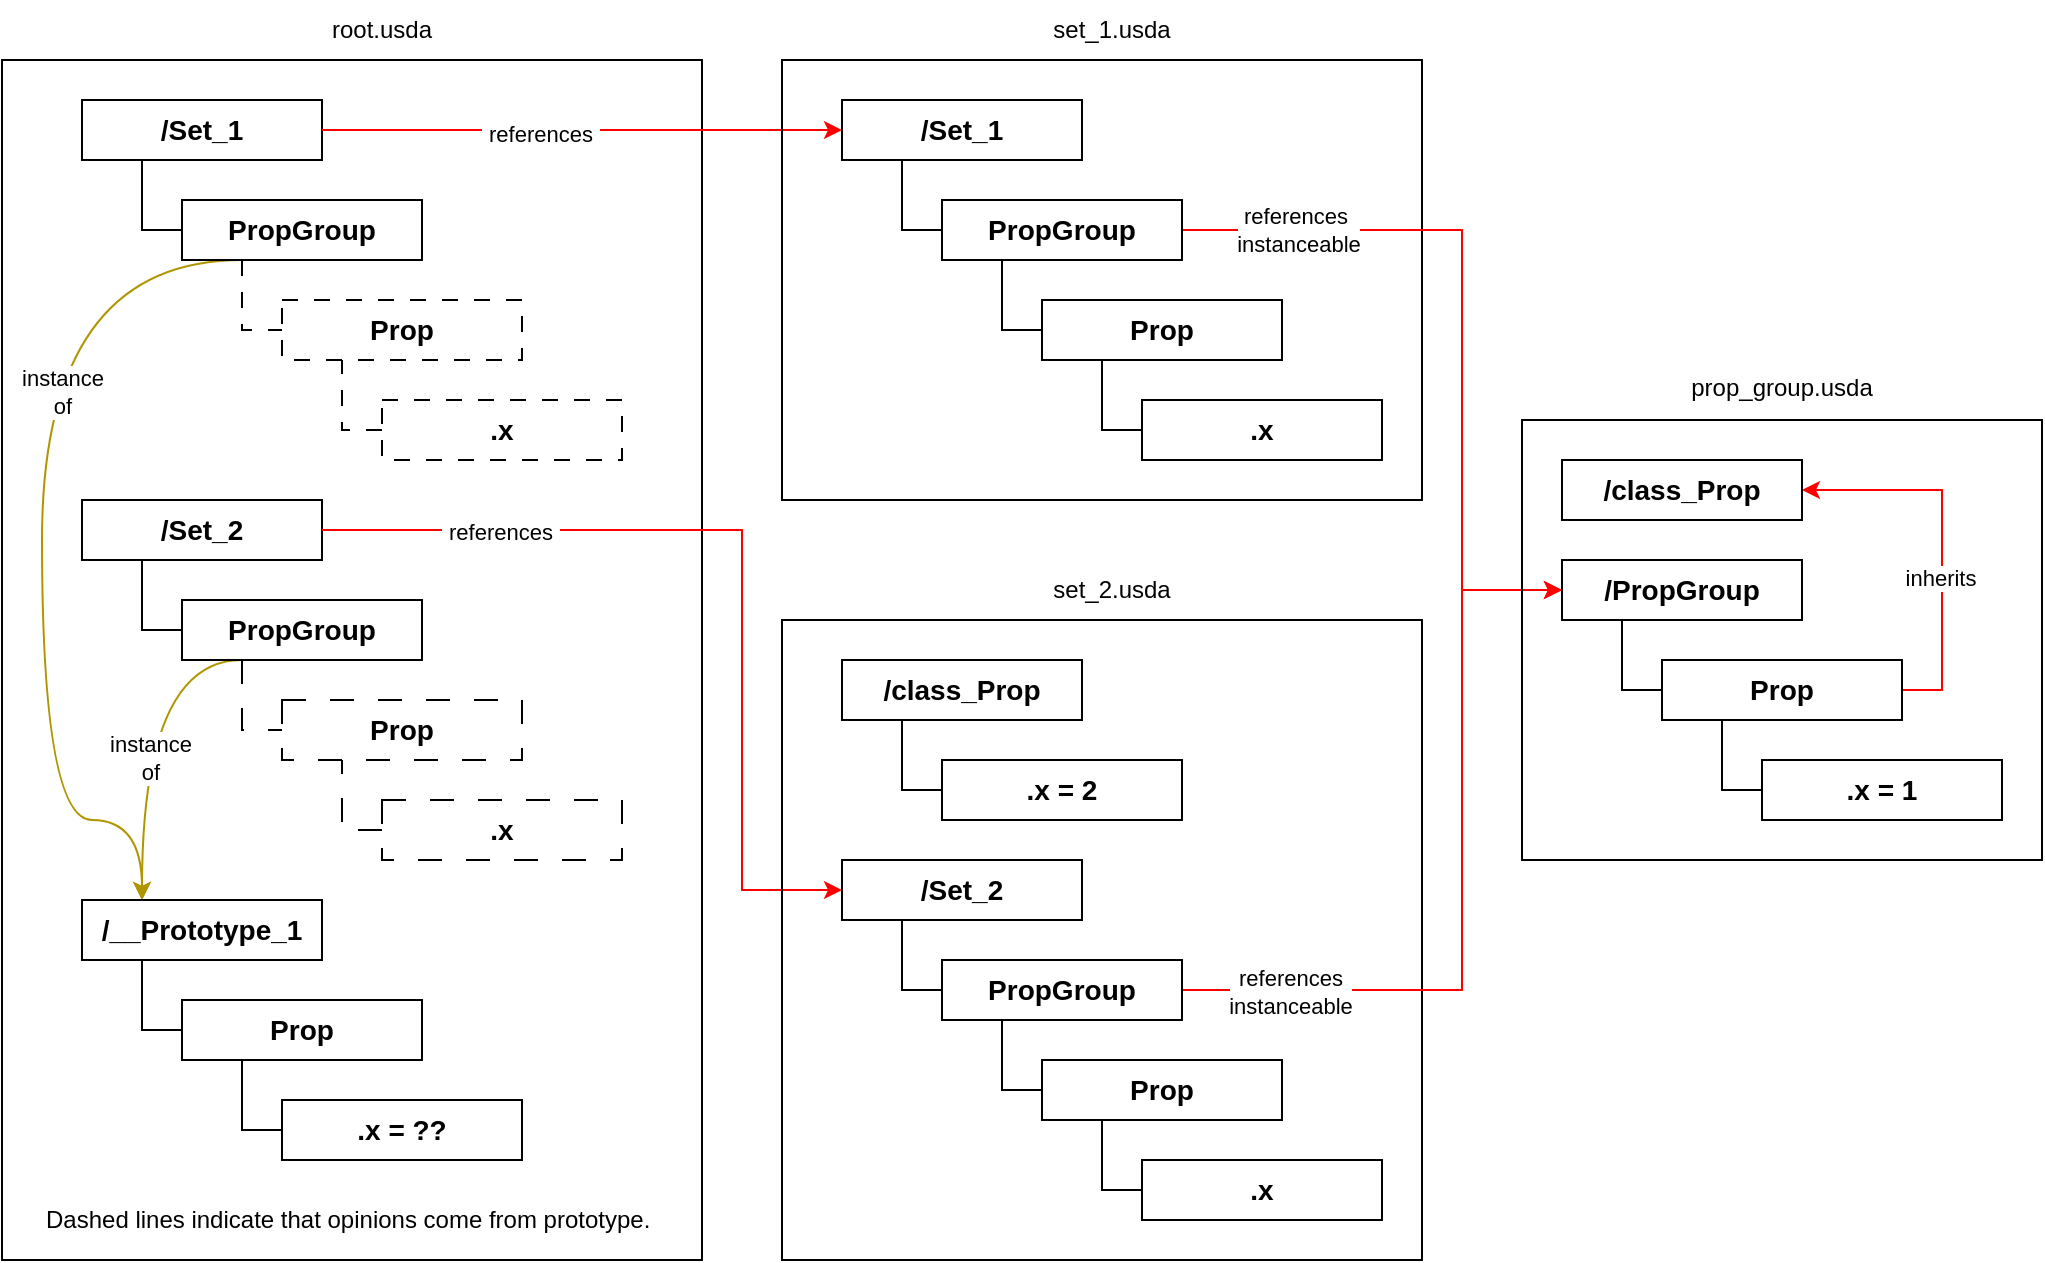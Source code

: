 <mxfile version="28.0.7">
  <diagram name="Page-1" id="9GyxsH42c4VcyAcpglJP">
    <mxGraphModel dx="2066" dy="1134" grid="1" gridSize="10" guides="1" tooltips="1" connect="1" arrows="1" fold="1" page="1" pageScale="1" pageWidth="1100" pageHeight="850" math="0" shadow="0">
      <root>
        <mxCell id="0" />
        <mxCell id="1" parent="0" />
        <mxCell id="OcEBmbgKSJ9BpO2-ke-Y-10" value="" style="rounded=0;whiteSpace=wrap;html=1;fillColor=none;" parent="1" vertex="1">
          <mxGeometry x="20" y="70" width="350" height="600" as="geometry" />
        </mxCell>
        <mxCell id="OcEBmbgKSJ9BpO2-ke-Y-67" style="edgeStyle=orthogonalEdgeStyle;rounded=0;orthogonalLoop=1;jettySize=auto;html=1;exitX=0.25;exitY=1;exitDx=0;exitDy=0;entryX=0;entryY=0.5;entryDx=0;entryDy=0;endArrow=none;endFill=0;" parent="1" source="OcEBmbgKSJ9BpO2-ke-Y-1" target="OcEBmbgKSJ9BpO2-ke-Y-60" edge="1">
          <mxGeometry relative="1" as="geometry" />
        </mxCell>
        <mxCell id="OcEBmbgKSJ9BpO2-ke-Y-1" value="/Set_1" style="rounded=0;whiteSpace=wrap;html=1;fontSize=14;fontStyle=1" parent="1" vertex="1">
          <mxGeometry x="60" y="90" width="120" height="30" as="geometry" />
        </mxCell>
        <mxCell id="OcEBmbgKSJ9BpO2-ke-Y-2" value="" style="endArrow=classic;html=1;rounded=0;exitX=1;exitY=0.5;exitDx=0;exitDy=0;entryX=0;entryY=0.5;entryDx=0;entryDy=0;fillColor=#e51400;strokeColor=#FF0000;" parent="1" source="OcEBmbgKSJ9BpO2-ke-Y-1" target="OcEBmbgKSJ9BpO2-ke-Y-3" edge="1">
          <mxGeometry width="50" height="50" relative="1" as="geometry">
            <mxPoint x="400" y="440" as="sourcePoint" />
            <mxPoint x="270" y="105" as="targetPoint" />
          </mxGeometry>
        </mxCell>
        <mxCell id="OcEBmbgKSJ9BpO2-ke-Y-7" value="&amp;nbsp;references&amp;nbsp;" style="edgeLabel;html=1;align=center;verticalAlign=middle;resizable=0;points=[];" parent="OcEBmbgKSJ9BpO2-ke-Y-2" vertex="1" connectable="0">
          <mxGeometry x="-0.16" y="-2" relative="1" as="geometry">
            <mxPoint as="offset" />
          </mxGeometry>
        </mxCell>
        <mxCell id="D4v3EQQo1xWutkL7d_vN-23" style="edgeStyle=orthogonalEdgeStyle;rounded=0;orthogonalLoop=1;jettySize=auto;html=1;exitX=0.25;exitY=1;exitDx=0;exitDy=0;entryX=0.25;entryY=0;entryDx=0;entryDy=0;curved=1;fillColor=#e3c800;strokeColor=#B09500;" parent="1" source="OcEBmbgKSJ9BpO2-ke-Y-60" target="D4v3EQQo1xWutkL7d_vN-10" edge="1">
          <mxGeometry relative="1" as="geometry">
            <Array as="points">
              <mxPoint x="40" y="170" />
              <mxPoint x="40" y="450" />
              <mxPoint x="90" y="450" />
            </Array>
          </mxGeometry>
        </mxCell>
        <mxCell id="D4v3EQQo1xWutkL7d_vN-25" value="instance&lt;br&gt;of" style="edgeLabel;html=1;align=center;verticalAlign=middle;resizable=0;points=[];" parent="D4v3EQQo1xWutkL7d_vN-23" vertex="1" connectable="0">
          <mxGeometry x="-0.294" y="10" relative="1" as="geometry">
            <mxPoint as="offset" />
          </mxGeometry>
        </mxCell>
        <mxCell id="OcEBmbgKSJ9BpO2-ke-Y-60" value="PropGroup" style="rounded=0;whiteSpace=wrap;html=1;fontSize=14;fontStyle=1" parent="1" vertex="1">
          <mxGeometry x="110" y="140" width="120" height="30" as="geometry" />
        </mxCell>
        <mxCell id="OcEBmbgKSJ9BpO2-ke-Y-61" value="Prop" style="rounded=0;whiteSpace=wrap;html=1;fontSize=14;fontStyle=1;dashed=1;dashPattern=8 8;" parent="1" vertex="1">
          <mxGeometry x="160" y="190" width="120" height="30" as="geometry" />
        </mxCell>
        <mxCell id="OcEBmbgKSJ9BpO2-ke-Y-62" value="" style="endArrow=none;html=1;rounded=0;exitX=0.25;exitY=1;exitDx=0;exitDy=0;entryX=0;entryY=0.5;entryDx=0;entryDy=0;edgeStyle=orthogonalEdgeStyle;endFill=0;dashed=1;dashPattern=8 8;" parent="1" source="OcEBmbgKSJ9BpO2-ke-Y-60" target="OcEBmbgKSJ9BpO2-ke-Y-61" edge="1">
          <mxGeometry width="50" height="50" relative="1" as="geometry">
            <mxPoint x="270" y="490" as="sourcePoint" />
            <mxPoint x="320" y="440" as="targetPoint" />
          </mxGeometry>
        </mxCell>
        <mxCell id="OcEBmbgKSJ9BpO2-ke-Y-63" value=".x" style="rounded=0;whiteSpace=wrap;html=1;fontSize=14;fontStyle=1;dashed=1;dashPattern=8 8;" parent="1" vertex="1">
          <mxGeometry x="210" y="240" width="120" height="30" as="geometry" />
        </mxCell>
        <mxCell id="OcEBmbgKSJ9BpO2-ke-Y-64" value="" style="endArrow=none;html=1;rounded=0;entryX=0.25;entryY=1;entryDx=0;entryDy=0;exitX=0;exitY=0.5;exitDx=0;exitDy=0;edgeStyle=orthogonalEdgeStyle;dashed=1;dashPattern=8 8;" parent="1" source="OcEBmbgKSJ9BpO2-ke-Y-63" target="OcEBmbgKSJ9BpO2-ke-Y-61" edge="1">
          <mxGeometry width="50" height="50" relative="1" as="geometry">
            <mxPoint x="-80" y="410" as="sourcePoint" />
            <mxPoint x="-30" y="360" as="targetPoint" />
          </mxGeometry>
        </mxCell>
        <mxCell id="OcEBmbgKSJ9BpO2-ke-Y-8" value="" style="rounded=0;whiteSpace=wrap;html=1;fillColor=none;" parent="1" vertex="1">
          <mxGeometry x="410" y="70" width="320" height="220" as="geometry" />
        </mxCell>
        <mxCell id="OcEBmbgKSJ9BpO2-ke-Y-3" value="/Set_1" style="rounded=0;whiteSpace=wrap;html=1;fontSize=14;fontStyle=1" parent="1" vertex="1">
          <mxGeometry x="440" y="90" width="120" height="30" as="geometry" />
        </mxCell>
        <mxCell id="OcEBmbgKSJ9BpO2-ke-Y-42" style="edgeStyle=orthogonalEdgeStyle;rounded=0;orthogonalLoop=1;jettySize=auto;html=1;exitX=1;exitY=0.5;exitDx=0;exitDy=0;entryX=0;entryY=0.5;entryDx=0;entryDy=0;fillColor=#e51400;strokeColor=#FF0000;" parent="1" source="OcEBmbgKSJ9BpO2-ke-Y-5" target="OcEBmbgKSJ9BpO2-ke-Y-21" edge="1">
          <mxGeometry relative="1" as="geometry">
            <Array as="points">
              <mxPoint x="750" y="155" />
              <mxPoint x="750" y="335" />
            </Array>
          </mxGeometry>
        </mxCell>
        <mxCell id="D4v3EQQo1xWutkL7d_vN-4" value="references&amp;nbsp;&lt;br&gt;instanceable" style="edgeLabel;html=1;align=center;verticalAlign=middle;resizable=0;points=[];" parent="OcEBmbgKSJ9BpO2-ke-Y-42" vertex="1" connectable="0">
          <mxGeometry x="-0.695" relative="1" as="geometry">
            <mxPoint x="1" as="offset" />
          </mxGeometry>
        </mxCell>
        <mxCell id="OcEBmbgKSJ9BpO2-ke-Y-73" style="edgeStyle=orthogonalEdgeStyle;rounded=0;orthogonalLoop=1;jettySize=auto;html=1;exitX=0.25;exitY=1;exitDx=0;exitDy=0;entryX=0;entryY=0.5;entryDx=0;entryDy=0;endArrow=none;endFill=0;" parent="1" source="OcEBmbgKSJ9BpO2-ke-Y-5" target="OcEBmbgKSJ9BpO2-ke-Y-69" edge="1">
          <mxGeometry relative="1" as="geometry" />
        </mxCell>
        <mxCell id="OcEBmbgKSJ9BpO2-ke-Y-5" value="PropGroup" style="rounded=0;whiteSpace=wrap;html=1;fontSize=14;fontStyle=1" parent="1" vertex="1">
          <mxGeometry x="490" y="140" width="120" height="30" as="geometry" />
        </mxCell>
        <mxCell id="OcEBmbgKSJ9BpO2-ke-Y-6" value="" style="endArrow=none;html=1;rounded=0;exitX=0.25;exitY=1;exitDx=0;exitDy=0;entryX=0;entryY=0.5;entryDx=0;entryDy=0;edgeStyle=orthogonalEdgeStyle;endFill=0;" parent="1" source="OcEBmbgKSJ9BpO2-ke-Y-3" target="OcEBmbgKSJ9BpO2-ke-Y-5" edge="1">
          <mxGeometry width="50" height="50" relative="1" as="geometry">
            <mxPoint x="600" y="440" as="sourcePoint" />
            <mxPoint x="650" y="390" as="targetPoint" />
          </mxGeometry>
        </mxCell>
        <mxCell id="OcEBmbgKSJ9BpO2-ke-Y-9" value="set_1.usda" style="text;strokeColor=none;align=center;fillColor=none;html=1;verticalAlign=middle;whiteSpace=wrap;rounded=0;" parent="1" vertex="1">
          <mxGeometry x="545" y="40" width="60" height="30" as="geometry" />
        </mxCell>
        <mxCell id="OcEBmbgKSJ9BpO2-ke-Y-79" style="edgeStyle=orthogonalEdgeStyle;rounded=0;orthogonalLoop=1;jettySize=auto;html=1;exitX=0.25;exitY=1;exitDx=0;exitDy=0;entryX=0;entryY=0.5;entryDx=0;entryDy=0;endArrow=none;endFill=0;" parent="1" source="OcEBmbgKSJ9BpO2-ke-Y-11" target="OcEBmbgKSJ9BpO2-ke-Y-74" edge="1">
          <mxGeometry relative="1" as="geometry" />
        </mxCell>
        <mxCell id="OcEBmbgKSJ9BpO2-ke-Y-11" value="/Set_2" style="rounded=0;whiteSpace=wrap;html=1;fontSize=14;fontStyle=1" parent="1" vertex="1">
          <mxGeometry x="60" y="290" width="120" height="30" as="geometry" />
        </mxCell>
        <mxCell id="OcEBmbgKSJ9BpO2-ke-Y-12" value="" style="endArrow=classic;html=1;rounded=0;exitX=1;exitY=0.5;exitDx=0;exitDy=0;entryX=0;entryY=0.5;entryDx=0;entryDy=0;edgeStyle=orthogonalEdgeStyle;fillColor=#e51400;strokeColor=#FF0000;" parent="1" source="OcEBmbgKSJ9BpO2-ke-Y-11" target="OcEBmbgKSJ9BpO2-ke-Y-14" edge="1">
          <mxGeometry width="50" height="50" relative="1" as="geometry">
            <mxPoint x="270" y="394.5" as="sourcePoint" />
            <mxPoint x="220" y="395" as="targetPoint" />
            <Array as="points">
              <mxPoint x="390" y="305" />
              <mxPoint x="390" y="485" />
            </Array>
          </mxGeometry>
        </mxCell>
        <mxCell id="ptCTsdivQq4vKFDn88M1-2" value="&amp;nbsp;references&amp;nbsp;" style="edgeLabel;html=1;align=center;verticalAlign=middle;resizable=0;points=[];" parent="OcEBmbgKSJ9BpO2-ke-Y-12" vertex="1" connectable="0">
          <mxGeometry x="-0.596" y="-1" relative="1" as="geometry">
            <mxPoint as="offset" />
          </mxGeometry>
        </mxCell>
        <mxCell id="OcEBmbgKSJ9BpO2-ke-Y-18" value="" style="rounded=0;whiteSpace=wrap;html=1;fillColor=none;" parent="1" vertex="1">
          <mxGeometry x="410" y="350" width="320" height="320" as="geometry" />
        </mxCell>
        <mxCell id="OcEBmbgKSJ9BpO2-ke-Y-19" value="set_2.usda" style="text;strokeColor=none;align=center;fillColor=none;html=1;verticalAlign=middle;whiteSpace=wrap;rounded=0;" parent="1" vertex="1">
          <mxGeometry x="545" y="320" width="60" height="30" as="geometry" />
        </mxCell>
        <mxCell id="OcEBmbgKSJ9BpO2-ke-Y-14" value="/Set_2" style="rounded=0;whiteSpace=wrap;html=1;fontSize=14;fontStyle=1" parent="1" vertex="1">
          <mxGeometry x="440" y="470" width="120" height="30" as="geometry" />
        </mxCell>
        <mxCell id="OcEBmbgKSJ9BpO2-ke-Y-87" style="edgeStyle=orthogonalEdgeStyle;rounded=0;orthogonalLoop=1;jettySize=auto;html=1;exitX=0.25;exitY=1;exitDx=0;exitDy=0;entryX=0;entryY=0.5;entryDx=0;entryDy=0;endArrow=none;endFill=0;" parent="1" source="OcEBmbgKSJ9BpO2-ke-Y-15" target="OcEBmbgKSJ9BpO2-ke-Y-84" edge="1">
          <mxGeometry relative="1" as="geometry" />
        </mxCell>
        <mxCell id="D4v3EQQo1xWutkL7d_vN-2" style="edgeStyle=orthogonalEdgeStyle;rounded=0;orthogonalLoop=1;jettySize=auto;html=1;exitX=1;exitY=0.5;exitDx=0;exitDy=0;entryX=0;entryY=0.5;entryDx=0;entryDy=0;strokeColor=#FF0000;" parent="1" source="OcEBmbgKSJ9BpO2-ke-Y-15" target="OcEBmbgKSJ9BpO2-ke-Y-21" edge="1">
          <mxGeometry relative="1" as="geometry">
            <Array as="points">
              <mxPoint x="750" y="535" />
              <mxPoint x="750" y="335" />
            </Array>
          </mxGeometry>
        </mxCell>
        <mxCell id="D4v3EQQo1xWutkL7d_vN-5" value="&amp;nbsp;references&amp;nbsp;&lt;br&gt;instanceable" style="edgeLabel;html=1;align=center;verticalAlign=middle;resizable=0;points=[];" parent="D4v3EQQo1xWutkL7d_vN-2" vertex="1" connectable="0">
          <mxGeometry x="-0.726" y="-1" relative="1" as="geometry">
            <mxPoint as="offset" />
          </mxGeometry>
        </mxCell>
        <mxCell id="OcEBmbgKSJ9BpO2-ke-Y-15" value="PropGroup" style="rounded=0;whiteSpace=wrap;html=1;fontSize=14;fontStyle=1" parent="1" vertex="1">
          <mxGeometry x="490" y="520" width="120" height="30" as="geometry" />
        </mxCell>
        <mxCell id="OcEBmbgKSJ9BpO2-ke-Y-16" value="" style="endArrow=none;html=1;rounded=0;exitX=0.25;exitY=1;exitDx=0;exitDy=0;entryX=0;entryY=0.5;entryDx=0;entryDy=0;edgeStyle=orthogonalEdgeStyle;endFill=0;" parent="1" source="OcEBmbgKSJ9BpO2-ke-Y-14" target="OcEBmbgKSJ9BpO2-ke-Y-15" edge="1">
          <mxGeometry width="50" height="50" relative="1" as="geometry">
            <mxPoint x="590" y="730" as="sourcePoint" />
            <mxPoint x="640" y="680" as="targetPoint" />
          </mxGeometry>
        </mxCell>
        <mxCell id="OcEBmbgKSJ9BpO2-ke-Y-54" style="edgeStyle=orthogonalEdgeStyle;rounded=0;orthogonalLoop=1;jettySize=auto;html=1;exitX=0.25;exitY=1;exitDx=0;exitDy=0;entryX=0;entryY=0.5;entryDx=0;entryDy=0;endArrow=none;endFill=0;" parent="1" source="OcEBmbgKSJ9BpO2-ke-Y-50" target="OcEBmbgKSJ9BpO2-ke-Y-51" edge="1">
          <mxGeometry relative="1" as="geometry" />
        </mxCell>
        <mxCell id="OcEBmbgKSJ9BpO2-ke-Y-50" value="/class_Prop" style="rounded=0;whiteSpace=wrap;html=1;fontSize=14;fontStyle=1" parent="1" vertex="1">
          <mxGeometry x="440" y="370" width="120" height="30" as="geometry" />
        </mxCell>
        <mxCell id="OcEBmbgKSJ9BpO2-ke-Y-51" value=".x = 2" style="rounded=0;whiteSpace=wrap;html=1;fontSize=14;fontStyle=1" parent="1" vertex="1">
          <mxGeometry x="490" y="420" width="120" height="30" as="geometry" />
        </mxCell>
        <mxCell id="OcEBmbgKSJ9BpO2-ke-Y-69" value="Prop" style="rounded=0;whiteSpace=wrap;html=1;fontSize=14;fontStyle=1" parent="1" vertex="1">
          <mxGeometry x="540" y="190" width="120" height="30" as="geometry" />
        </mxCell>
        <mxCell id="OcEBmbgKSJ9BpO2-ke-Y-71" value=".x" style="rounded=0;whiteSpace=wrap;html=1;fontSize=14;fontStyle=1" parent="1" vertex="1">
          <mxGeometry x="590" y="240" width="120" height="30" as="geometry" />
        </mxCell>
        <mxCell id="OcEBmbgKSJ9BpO2-ke-Y-72" value="" style="endArrow=none;html=1;rounded=0;entryX=0.25;entryY=1;entryDx=0;entryDy=0;exitX=0;exitY=0.5;exitDx=0;exitDy=0;edgeStyle=orthogonalEdgeStyle;" parent="1" source="OcEBmbgKSJ9BpO2-ke-Y-71" target="OcEBmbgKSJ9BpO2-ke-Y-69" edge="1">
          <mxGeometry width="50" height="50" relative="1" as="geometry">
            <mxPoint x="300" y="410" as="sourcePoint" />
            <mxPoint x="350" y="360" as="targetPoint" />
          </mxGeometry>
        </mxCell>
        <mxCell id="D4v3EQQo1xWutkL7d_vN-24" style="edgeStyle=orthogonalEdgeStyle;rounded=0;orthogonalLoop=1;jettySize=auto;html=1;exitX=0.25;exitY=1;exitDx=0;exitDy=0;curved=1;fillColor=#e3c800;strokeColor=#B09500;" parent="1" source="OcEBmbgKSJ9BpO2-ke-Y-74" edge="1">
          <mxGeometry relative="1" as="geometry">
            <mxPoint x="90" y="490" as="targetPoint" />
            <Array as="points">
              <mxPoint x="90" y="370" />
            </Array>
          </mxGeometry>
        </mxCell>
        <mxCell id="D4v3EQQo1xWutkL7d_vN-26" value="instance&lt;br&gt;of" style="edgeLabel;html=1;align=center;verticalAlign=middle;resizable=0;points=[];" parent="D4v3EQQo1xWutkL7d_vN-24" vertex="1" connectable="0">
          <mxGeometry x="0.165" y="4" relative="1" as="geometry">
            <mxPoint as="offset" />
          </mxGeometry>
        </mxCell>
        <mxCell id="OcEBmbgKSJ9BpO2-ke-Y-74" value="PropGroup" style="rounded=0;whiteSpace=wrap;html=1;fontSize=14;fontStyle=1" parent="1" vertex="1">
          <mxGeometry x="110" y="340" width="120" height="30" as="geometry" />
        </mxCell>
        <mxCell id="OcEBmbgKSJ9BpO2-ke-Y-75" value="Prop" style="rounded=0;whiteSpace=wrap;html=1;fontSize=14;fontStyle=1;dashed=1;dashPattern=12 12;" parent="1" vertex="1">
          <mxGeometry x="160" y="390" width="120" height="30" as="geometry" />
        </mxCell>
        <mxCell id="OcEBmbgKSJ9BpO2-ke-Y-76" value="" style="endArrow=none;html=1;rounded=0;exitX=0.25;exitY=1;exitDx=0;exitDy=0;entryX=0;entryY=0.5;entryDx=0;entryDy=0;edgeStyle=orthogonalEdgeStyle;endFill=0;dashed=1;dashPattern=12 12;" parent="1" source="OcEBmbgKSJ9BpO2-ke-Y-74" target="OcEBmbgKSJ9BpO2-ke-Y-75" edge="1">
          <mxGeometry width="50" height="50" relative="1" as="geometry">
            <mxPoint x="270" y="690" as="sourcePoint" />
            <mxPoint x="320" y="640" as="targetPoint" />
          </mxGeometry>
        </mxCell>
        <mxCell id="OcEBmbgKSJ9BpO2-ke-Y-77" value=".x" style="rounded=0;whiteSpace=wrap;html=1;fontSize=14;fontStyle=1;dashed=1;dashPattern=12 12;" parent="1" vertex="1">
          <mxGeometry x="210" y="440" width="120" height="30" as="geometry" />
        </mxCell>
        <mxCell id="OcEBmbgKSJ9BpO2-ke-Y-78" value="" style="endArrow=none;html=1;rounded=0;entryX=0.25;entryY=1;entryDx=0;entryDy=0;exitX=0;exitY=0.5;exitDx=0;exitDy=0;edgeStyle=orthogonalEdgeStyle;dashed=1;dashPattern=12 12;" parent="1" source="OcEBmbgKSJ9BpO2-ke-Y-77" target="OcEBmbgKSJ9BpO2-ke-Y-75" edge="1">
          <mxGeometry width="50" height="50" relative="1" as="geometry">
            <mxPoint x="-80" y="610" as="sourcePoint" />
            <mxPoint x="-30" y="560" as="targetPoint" />
          </mxGeometry>
        </mxCell>
        <mxCell id="OcEBmbgKSJ9BpO2-ke-Y-84" value="Prop" style="rounded=0;whiteSpace=wrap;html=1;fontSize=14;fontStyle=1" parent="1" vertex="1">
          <mxGeometry x="540" y="570" width="120" height="30" as="geometry" />
        </mxCell>
        <mxCell id="OcEBmbgKSJ9BpO2-ke-Y-85" value=".x" style="rounded=0;whiteSpace=wrap;html=1;fontSize=14;fontStyle=1" parent="1" vertex="1">
          <mxGeometry x="590" y="620" width="120" height="30" as="geometry" />
        </mxCell>
        <mxCell id="OcEBmbgKSJ9BpO2-ke-Y-86" value="" style="endArrow=none;html=1;rounded=0;entryX=0.25;entryY=1;entryDx=0;entryDy=0;exitX=0;exitY=0.5;exitDx=0;exitDy=0;edgeStyle=orthogonalEdgeStyle;" parent="1" source="OcEBmbgKSJ9BpO2-ke-Y-85" target="OcEBmbgKSJ9BpO2-ke-Y-84" edge="1">
          <mxGeometry width="50" height="50" relative="1" as="geometry">
            <mxPoint x="300" y="790" as="sourcePoint" />
            <mxPoint x="350" y="740" as="targetPoint" />
          </mxGeometry>
        </mxCell>
        <mxCell id="OcEBmbgKSJ9BpO2-ke-Y-91" value="root.usda" style="text;strokeColor=none;align=center;fillColor=none;html=1;verticalAlign=middle;whiteSpace=wrap;rounded=0;" parent="1" vertex="1">
          <mxGeometry x="180" y="40" width="60" height="30" as="geometry" />
        </mxCell>
        <mxCell id="OcEBmbgKSJ9BpO2-ke-Y-47" value="" style="rounded=0;whiteSpace=wrap;html=1;fillColor=none;" parent="1" vertex="1">
          <mxGeometry x="780" y="250" width="260" height="220" as="geometry" />
        </mxCell>
        <mxCell id="OcEBmbgKSJ9BpO2-ke-Y-48" value="prop_group.usda" style="text;strokeColor=none;align=center;fillColor=none;html=1;verticalAlign=middle;whiteSpace=wrap;rounded=0;" parent="1" vertex="1">
          <mxGeometry x="881.111" y="220" width="57.778" height="27.073" as="geometry" />
        </mxCell>
        <mxCell id="OcEBmbgKSJ9BpO2-ke-Y-21" value="/PropGroup" style="rounded=0;whiteSpace=wrap;html=1;fontSize=14;fontStyle=1" parent="1" vertex="1">
          <mxGeometry x="800" y="320" width="120" height="30" as="geometry" />
        </mxCell>
        <mxCell id="OcEBmbgKSJ9BpO2-ke-Y-38" style="edgeStyle=orthogonalEdgeStyle;rounded=0;orthogonalLoop=1;jettySize=auto;html=1;exitX=1;exitY=0.5;exitDx=0;exitDy=0;entryX=1;entryY=0.5;entryDx=0;entryDy=0;fillColor=#e51400;strokeColor=#FF0000;" parent="1" source="OcEBmbgKSJ9BpO2-ke-Y-22" target="OcEBmbgKSJ9BpO2-ke-Y-27" edge="1">
          <mxGeometry relative="1" as="geometry" />
        </mxCell>
        <mxCell id="OcEBmbgKSJ9BpO2-ke-Y-39" value="inherits" style="edgeLabel;html=1;align=center;verticalAlign=middle;resizable=0;points=[];" parent="OcEBmbgKSJ9BpO2-ke-Y-38" vertex="1" connectable="0">
          <mxGeometry x="-0.2" y="2" relative="1" as="geometry">
            <mxPoint x="1" as="offset" />
          </mxGeometry>
        </mxCell>
        <mxCell id="OcEBmbgKSJ9BpO2-ke-Y-22" value="Prop" style="rounded=0;whiteSpace=wrap;html=1;fontSize=14;fontStyle=1" parent="1" vertex="1">
          <mxGeometry x="850" y="370" width="120" height="30" as="geometry" />
        </mxCell>
        <mxCell id="OcEBmbgKSJ9BpO2-ke-Y-23" value="" style="endArrow=none;html=1;rounded=0;exitX=0.25;exitY=1;exitDx=0;exitDy=0;entryX=0;entryY=0.5;entryDx=0;entryDy=0;edgeStyle=orthogonalEdgeStyle;endFill=0;" parent="1" source="OcEBmbgKSJ9BpO2-ke-Y-21" target="OcEBmbgKSJ9BpO2-ke-Y-22" edge="1">
          <mxGeometry width="50" height="50" relative="1" as="geometry">
            <mxPoint x="960" y="670" as="sourcePoint" />
            <mxPoint x="1010" y="620" as="targetPoint" />
          </mxGeometry>
        </mxCell>
        <mxCell id="OcEBmbgKSJ9BpO2-ke-Y-25" value=".x = 1" style="rounded=0;whiteSpace=wrap;html=1;fontSize=14;fontStyle=1" parent="1" vertex="1">
          <mxGeometry x="900" y="420" width="120" height="30" as="geometry" />
        </mxCell>
        <mxCell id="OcEBmbgKSJ9BpO2-ke-Y-26" value="" style="endArrow=none;html=1;rounded=0;entryX=0.25;entryY=1;entryDx=0;entryDy=0;exitX=0;exitY=0.5;exitDx=0;exitDy=0;edgeStyle=orthogonalEdgeStyle;" parent="1" source="OcEBmbgKSJ9BpO2-ke-Y-25" target="OcEBmbgKSJ9BpO2-ke-Y-22" edge="1">
          <mxGeometry width="50" height="50" relative="1" as="geometry">
            <mxPoint x="610" y="590" as="sourcePoint" />
            <mxPoint x="660" y="540" as="targetPoint" />
          </mxGeometry>
        </mxCell>
        <mxCell id="OcEBmbgKSJ9BpO2-ke-Y-27" value="/class_Prop" style="rounded=0;whiteSpace=wrap;html=1;fontSize=14;fontStyle=1" parent="1" vertex="1">
          <mxGeometry x="800" y="270" width="120" height="30" as="geometry" />
        </mxCell>
        <mxCell id="D4v3EQQo1xWutkL7d_vN-9" style="edgeStyle=orthogonalEdgeStyle;rounded=0;orthogonalLoop=1;jettySize=auto;html=1;exitX=0.25;exitY=1;exitDx=0;exitDy=0;entryX=0;entryY=0.5;entryDx=0;entryDy=0;endArrow=none;endFill=0;" parent="1" source="D4v3EQQo1xWutkL7d_vN-10" target="D4v3EQQo1xWutkL7d_vN-11" edge="1">
          <mxGeometry relative="1" as="geometry" />
        </mxCell>
        <mxCell id="D4v3EQQo1xWutkL7d_vN-10" value="/__Prototype_1" style="rounded=0;whiteSpace=wrap;html=1;fontSize=14;fontStyle=1" parent="1" vertex="1">
          <mxGeometry x="60" y="490" width="120" height="30" as="geometry" />
        </mxCell>
        <mxCell id="D4v3EQQo1xWutkL7d_vN-11" value="Prop" style="rounded=0;whiteSpace=wrap;html=1;fontSize=14;fontStyle=1" parent="1" vertex="1">
          <mxGeometry x="110" y="540" width="120" height="30" as="geometry" />
        </mxCell>
        <mxCell id="D4v3EQQo1xWutkL7d_vN-12" value=".x = ??" style="rounded=0;whiteSpace=wrap;html=1;fontSize=14;fontStyle=1" parent="1" vertex="1">
          <mxGeometry x="160" y="590" width="120" height="30" as="geometry" />
        </mxCell>
        <mxCell id="D4v3EQQo1xWutkL7d_vN-13" value="" style="endArrow=none;html=1;rounded=0;entryX=0.25;entryY=1;entryDx=0;entryDy=0;exitX=0;exitY=0.5;exitDx=0;exitDy=0;edgeStyle=orthogonalEdgeStyle;" parent="1" source="D4v3EQQo1xWutkL7d_vN-12" target="D4v3EQQo1xWutkL7d_vN-11" edge="1">
          <mxGeometry width="50" height="50" relative="1" as="geometry">
            <mxPoint x="-130" y="760" as="sourcePoint" />
            <mxPoint x="-80" y="710" as="targetPoint" />
          </mxGeometry>
        </mxCell>
        <mxCell id="D4v3EQQo1xWutkL7d_vN-27" value="Dashed lines indicate that opinions come from prototype." style="text;strokeColor=none;align=left;fillColor=none;html=1;verticalAlign=middle;whiteSpace=wrap;rounded=0;" parent="1" vertex="1">
          <mxGeometry x="40" y="630" width="310" height="40" as="geometry" />
        </mxCell>
      </root>
    </mxGraphModel>
  </diagram>
</mxfile>
